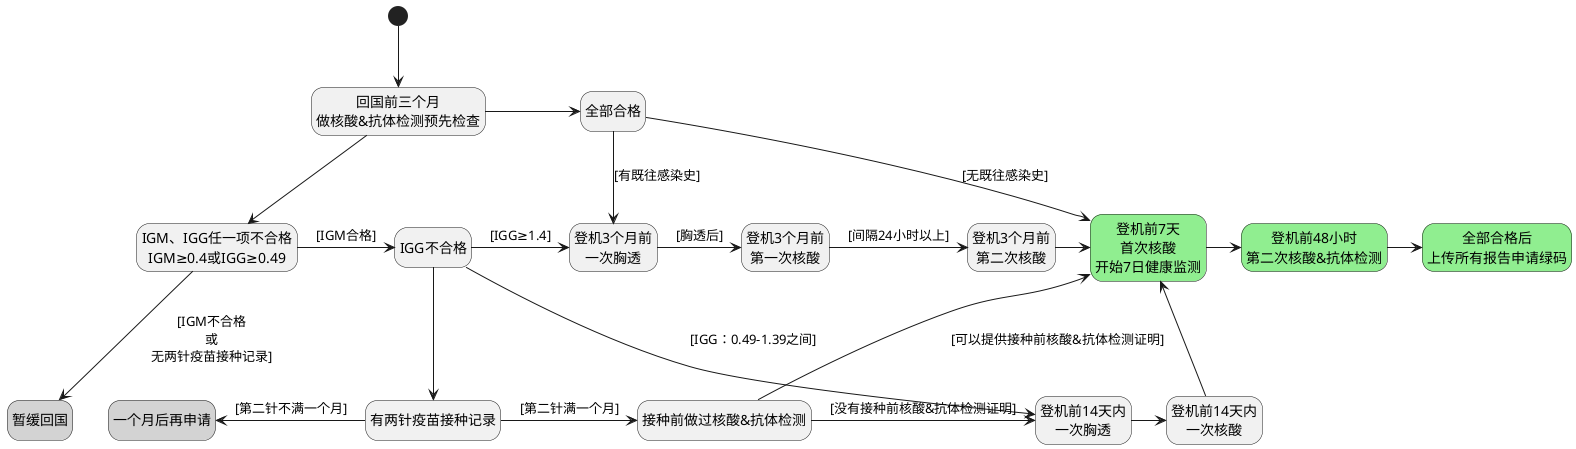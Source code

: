 @startuml
hide empty description

[*] --> State_3Month_PCR_IGM_IGG
state "回国前三个月\n做核酸&抗体检测预先检查" as State_3Month_PCR_IGM_IGG


state "全部合格" as State_ALL_IS_OK
State_3Month_PCR_IGM_IGG -> State_ALL_IS_OK

state "登机前7天\n首次核酸\n开始7日健康监测" as State_7Day_1PCR #LightGreen
State_ALL_IS_OK -> State_7Day_1PCR : [无既往感染史]

state "登机前48小时\n第二次核酸&抗体检测" as State_48H_PCR_IGM_IGG #LightGreen
State_7Day_1PCR -> State_48H_PCR_IGM_IGG

state "全部合格后\n上传所有报告申请绿码" as State_Upload #LightGreen
State_48H_PCR_IGM_IGG -> State_Upload

state "登机3个月前\n一次胸透" as State_3Month_XRay
state "登机3个月前\n第一次核酸" as State_3Month_1PCR
state "登机3个月前\n第二次核酸" as State_3Month_2PCR
State_ALL_IS_OK -down-> State_3Month_XRay : [有既往感染史]
State_3Month_XRay -> State_3Month_1PCR : [胸透后]
State_3Month_1PCR -> State_3Month_2PCR : [间隔24小时以上]
State_3Month_2PCR -> State_7Day_1PCR


state "IGM、IGG任一项不合格\nIGM≥0.4或IGG≥0.49" as State_IGM_IGG_NOT_OK
State_3Month_PCR_IGM_IGG -down-> State_IGM_IGG_NOT_OK

state "暂缓回国" as State_Stay_in_Russia #LightGray
State_IGM_IGG_NOT_OK -down-> State_Stay_in_Russia : [IGM不合格\n或\n无两针疫苗接种记录]

state "IGG不合格" as State_IGG
State_IGM_IGG_NOT_OK -> State_IGG : [IGM合格]
State_IGG -> State_3Month_XRay : [IGG≥1.4]


state "登机前14天内\n一次胸透" as State_14Day_XRay
State_IGG -> State_14Day_XRay : [IGG：0.49-1.39之间]

state "登机前14天内\n一次核酸" as State_14Day_PCR
State_14Day_XRay -> State_14Day_PCR
State_14Day_PCR -down-> State_7Day_1PCR

state "有两针疫苗接种记录" as State_Vaccine
state "一个月后再申请" as State_Try_1Month_Later #LightGray
state "接种前做过核酸&抗体检测" as State_Test_Before_Vaccine
State_IGG -down-> State_Vaccine
State_Vaccine -left->State_Try_1Month_Later : [第二针不满一个月]
State_Vaccine ->State_Test_Before_Vaccine : [第二针满一个月]
State_Test_Before_Vaccine -up-> State_7Day_1PCR : [可以提供接种前核酸&抗体检测证明]
State_Test_Before_Vaccine -> State_14Day_XRay : [没有接种前核酸&抗体检测证明]

@enduml

